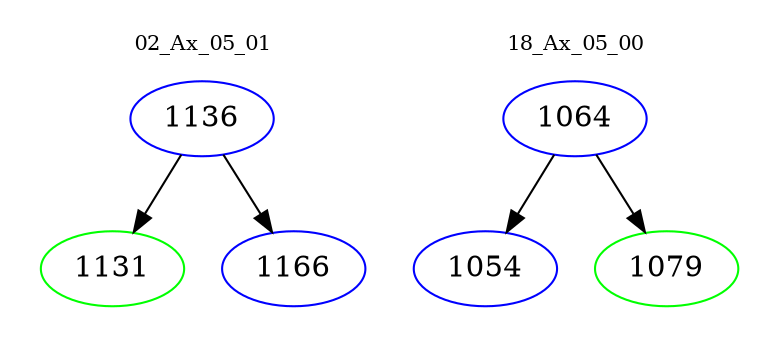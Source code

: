 digraph{
subgraph cluster_0 {
color = white
label = "02_Ax_05_01";
fontsize=10;
T0_1136 [label="1136", color="blue"]
T0_1136 -> T0_1131 [color="black"]
T0_1131 [label="1131", color="green"]
T0_1136 -> T0_1166 [color="black"]
T0_1166 [label="1166", color="blue"]
}
subgraph cluster_1 {
color = white
label = "18_Ax_05_00";
fontsize=10;
T1_1064 [label="1064", color="blue"]
T1_1064 -> T1_1054 [color="black"]
T1_1054 [label="1054", color="blue"]
T1_1064 -> T1_1079 [color="black"]
T1_1079 [label="1079", color="green"]
}
}
